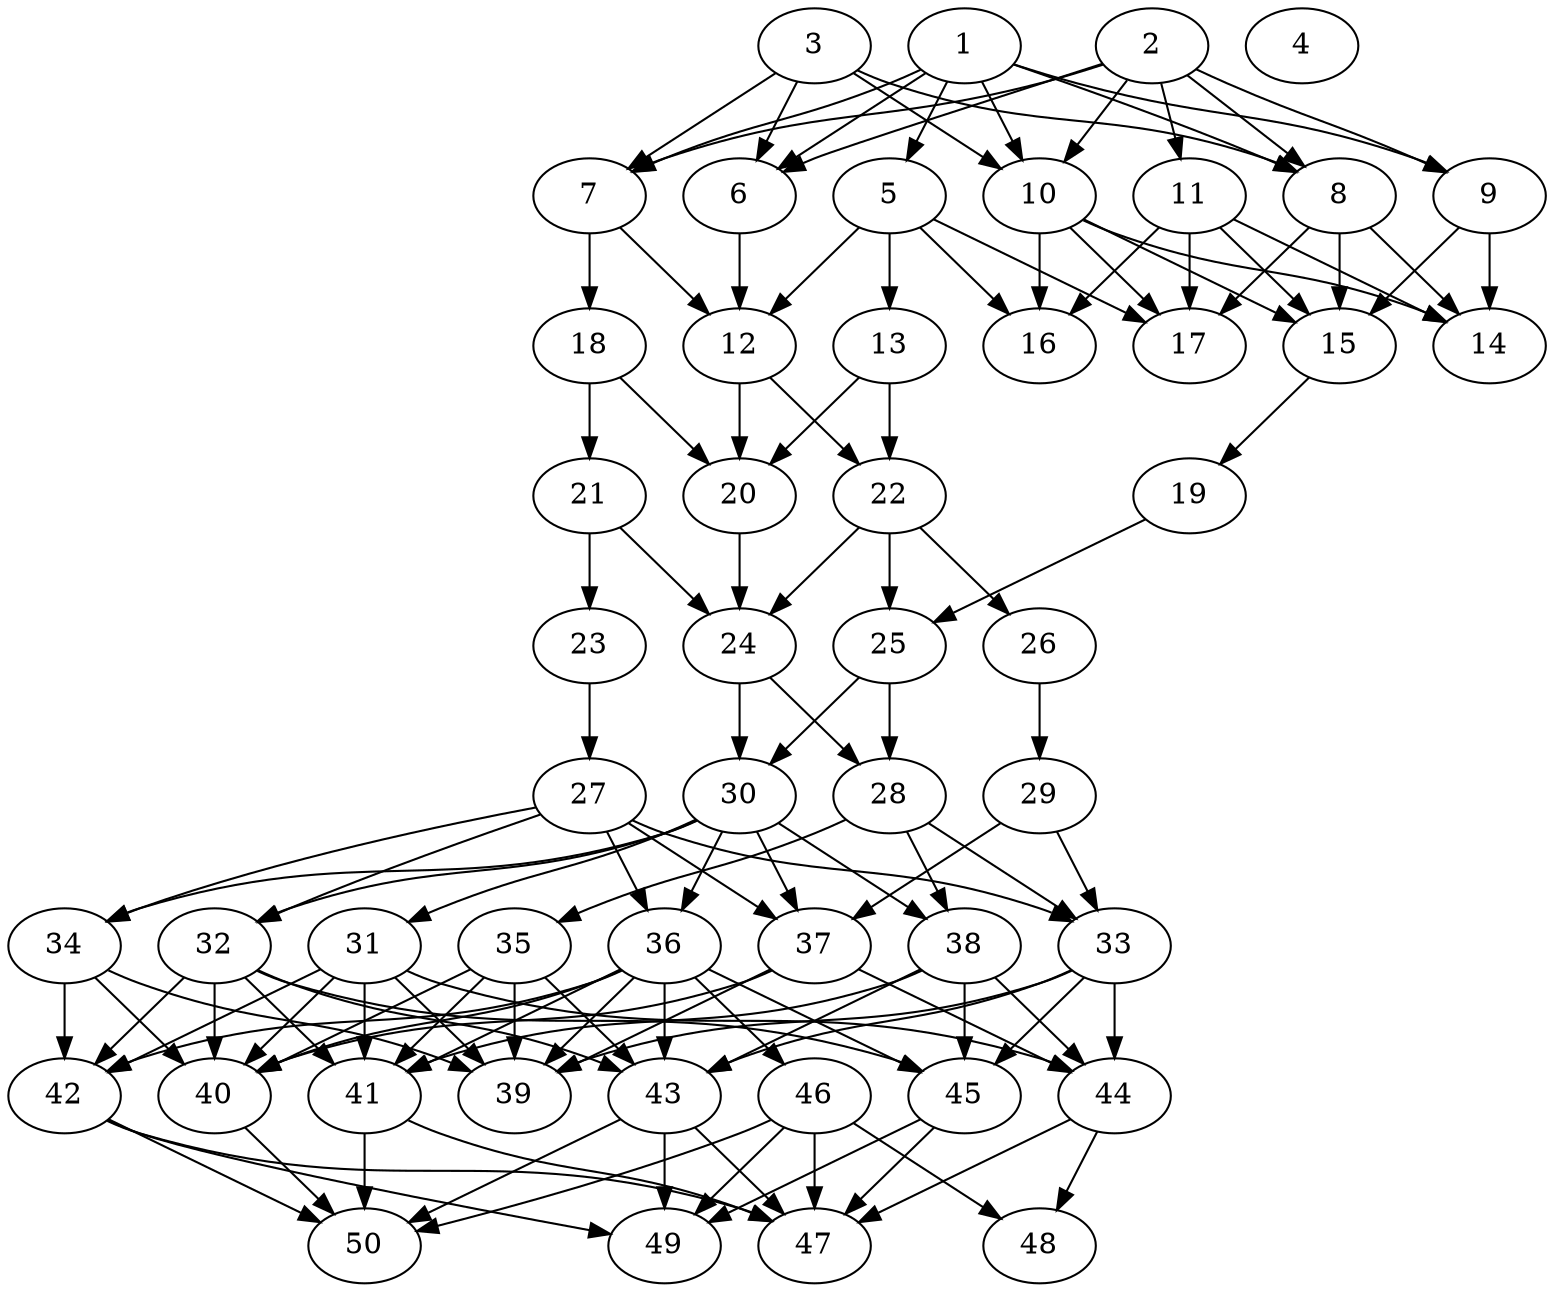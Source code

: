 // DAG automatically generated by daggen at Thu Oct  3 14:07:58 2019
// ./daggen --dot -n 50 --ccr 0.3 --fat 0.5 --regular 0.5 --density 0.7 --mindata 5242880 --maxdata 52428800 
digraph G {
  1 [size="147032747", alpha="0.12", expect_size="44109824"] 
  1 -> 5 [size ="44109824"]
  1 -> 6 [size ="44109824"]
  1 -> 7 [size ="44109824"]
  1 -> 8 [size ="44109824"]
  1 -> 9 [size ="44109824"]
  1 -> 10 [size ="44109824"]
  2 [size="63259307", alpha="0.15", expect_size="18977792"] 
  2 -> 6 [size ="18977792"]
  2 -> 7 [size ="18977792"]
  2 -> 8 [size ="18977792"]
  2 -> 9 [size ="18977792"]
  2 -> 10 [size ="18977792"]
  2 -> 11 [size ="18977792"]
  3 [size="79073280", alpha="0.18", expect_size="23721984"] 
  3 -> 6 [size ="23721984"]
  3 -> 7 [size ="23721984"]
  3 -> 8 [size ="23721984"]
  3 -> 10 [size ="23721984"]
  4 [size="92074667", alpha="0.10", expect_size="27622400"] 
  5 [size="135222613", alpha="0.06", expect_size="40566784"] 
  5 -> 12 [size ="40566784"]
  5 -> 13 [size ="40566784"]
  5 -> 16 [size ="40566784"]
  5 -> 17 [size ="40566784"]
  6 [size="173151573", alpha="0.13", expect_size="51945472"] 
  6 -> 12 [size ="51945472"]
  7 [size="129095680", alpha="0.16", expect_size="38728704"] 
  7 -> 12 [size ="38728704"]
  7 -> 18 [size ="38728704"]
  8 [size="80940373", alpha="0.07", expect_size="24282112"] 
  8 -> 14 [size ="24282112"]
  8 -> 15 [size ="24282112"]
  8 -> 17 [size ="24282112"]
  9 [size="170919253", alpha="0.10", expect_size="51275776"] 
  9 -> 14 [size ="51275776"]
  9 -> 15 [size ="51275776"]
  10 [size="29545813", alpha="0.05", expect_size="8863744"] 
  10 -> 14 [size ="8863744"]
  10 -> 15 [size ="8863744"]
  10 -> 16 [size ="8863744"]
  10 -> 17 [size ="8863744"]
  11 [size="86681600", alpha="0.05", expect_size="26004480"] 
  11 -> 14 [size ="26004480"]
  11 -> 15 [size ="26004480"]
  11 -> 16 [size ="26004480"]
  11 -> 17 [size ="26004480"]
  12 [size="20695040", alpha="0.05", expect_size="6208512"] 
  12 -> 20 [size ="6208512"]
  12 -> 22 [size ="6208512"]
  13 [size="137127253", alpha="0.14", expect_size="41138176"] 
  13 -> 20 [size ="41138176"]
  13 -> 22 [size ="41138176"]
  14 [size="124661760", alpha="0.02", expect_size="37398528"] 
  15 [size="48083627", alpha="0.02", expect_size="14425088"] 
  15 -> 19 [size ="14425088"]
  16 [size="94419627", alpha="0.03", expect_size="28325888"] 
  17 [size="42874880", alpha="0.16", expect_size="12862464"] 
  18 [size="164785493", alpha="0.11", expect_size="49435648"] 
  18 -> 20 [size ="49435648"]
  18 -> 21 [size ="49435648"]
  19 [size="62989653", alpha="0.10", expect_size="18896896"] 
  19 -> 25 [size ="18896896"]
  20 [size="144708267", alpha="0.04", expect_size="43412480"] 
  20 -> 24 [size ="43412480"]
  21 [size="23016107", alpha="0.14", expect_size="6904832"] 
  21 -> 23 [size ="6904832"]
  21 -> 24 [size ="6904832"]
  22 [size="59801600", alpha="0.10", expect_size="17940480"] 
  22 -> 24 [size ="17940480"]
  22 -> 25 [size ="17940480"]
  22 -> 26 [size ="17940480"]
  23 [size="97129813", alpha="0.14", expect_size="29138944"] 
  23 -> 27 [size ="29138944"]
  24 [size="46260907", alpha="0.07", expect_size="13878272"] 
  24 -> 28 [size ="13878272"]
  24 -> 30 [size ="13878272"]
  25 [size="62033920", alpha="0.16", expect_size="18610176"] 
  25 -> 28 [size ="18610176"]
  25 -> 30 [size ="18610176"]
  26 [size="74994347", alpha="0.04", expect_size="22498304"] 
  26 -> 29 [size ="22498304"]
  27 [size="95692800", alpha="0.06", expect_size="28707840"] 
  27 -> 32 [size ="28707840"]
  27 -> 33 [size ="28707840"]
  27 -> 34 [size ="28707840"]
  27 -> 36 [size ="28707840"]
  27 -> 37 [size ="28707840"]
  28 [size="62057813", alpha="0.16", expect_size="18617344"] 
  28 -> 33 [size ="18617344"]
  28 -> 35 [size ="18617344"]
  28 -> 38 [size ="18617344"]
  29 [size="149053440", alpha="0.06", expect_size="44716032"] 
  29 -> 33 [size ="44716032"]
  29 -> 37 [size ="44716032"]
  30 [size="73495893", alpha="0.18", expect_size="22048768"] 
  30 -> 31 [size ="22048768"]
  30 -> 32 [size ="22048768"]
  30 -> 34 [size ="22048768"]
  30 -> 36 [size ="22048768"]
  30 -> 37 [size ="22048768"]
  30 -> 38 [size ="22048768"]
  31 [size="105755307", alpha="0.18", expect_size="31726592"] 
  31 -> 39 [size ="31726592"]
  31 -> 40 [size ="31726592"]
  31 -> 41 [size ="31726592"]
  31 -> 42 [size ="31726592"]
  31 -> 44 [size ="31726592"]
  32 [size="60815360", alpha="0.19", expect_size="18244608"] 
  32 -> 40 [size ="18244608"]
  32 -> 41 [size ="18244608"]
  32 -> 42 [size ="18244608"]
  32 -> 43 [size ="18244608"]
  32 -> 45 [size ="18244608"]
  33 [size="141745493", alpha="0.14", expect_size="42523648"] 
  33 -> 39 [size ="42523648"]
  33 -> 43 [size ="42523648"]
  33 -> 44 [size ="42523648"]
  33 -> 45 [size ="42523648"]
  34 [size="95569920", alpha="0.04", expect_size="28670976"] 
  34 -> 39 [size ="28670976"]
  34 -> 40 [size ="28670976"]
  34 -> 42 [size ="28670976"]
  35 [size="154176853", alpha="0.17", expect_size="46253056"] 
  35 -> 39 [size ="46253056"]
  35 -> 40 [size ="46253056"]
  35 -> 41 [size ="46253056"]
  35 -> 43 [size ="46253056"]
  36 [size="120743253", alpha="0.00", expect_size="36222976"] 
  36 -> 39 [size ="36222976"]
  36 -> 40 [size ="36222976"]
  36 -> 41 [size ="36222976"]
  36 -> 42 [size ="36222976"]
  36 -> 43 [size ="36222976"]
  36 -> 45 [size ="36222976"]
  36 -> 46 [size ="36222976"]
  37 [size="150941013", alpha="0.07", expect_size="45282304"] 
  37 -> 39 [size ="45282304"]
  37 -> 40 [size ="45282304"]
  37 -> 44 [size ="45282304"]
  38 [size="41823573", alpha="0.12", expect_size="12547072"] 
  38 -> 41 [size ="12547072"]
  38 -> 43 [size ="12547072"]
  38 -> 44 [size ="12547072"]
  38 -> 45 [size ="12547072"]
  39 [size="171424427", alpha="0.03", expect_size="51427328"] 
  40 [size="64047787", alpha="0.10", expect_size="19214336"] 
  40 -> 50 [size ="19214336"]
  41 [size="46332587", alpha="0.17", expect_size="13899776"] 
  41 -> 47 [size ="13899776"]
  41 -> 50 [size ="13899776"]
  42 [size="30201173", alpha="0.11", expect_size="9060352"] 
  42 -> 47 [size ="9060352"]
  42 -> 49 [size ="9060352"]
  42 -> 50 [size ="9060352"]
  43 [size="18872320", alpha="0.14", expect_size="5661696"] 
  43 -> 47 [size ="5661696"]
  43 -> 49 [size ="5661696"]
  43 -> 50 [size ="5661696"]
  44 [size="131997013", alpha="0.01", expect_size="39599104"] 
  44 -> 47 [size ="39599104"]
  44 -> 48 [size ="39599104"]
  45 [size="162191360", alpha="0.13", expect_size="48657408"] 
  45 -> 47 [size ="48657408"]
  45 -> 49 [size ="48657408"]
  46 [size="140059307", alpha="0.13", expect_size="42017792"] 
  46 -> 47 [size ="42017792"]
  46 -> 48 [size ="42017792"]
  46 -> 49 [size ="42017792"]
  46 -> 50 [size ="42017792"]
  47 [size="142551040", alpha="0.03", expect_size="42765312"] 
  48 [size="37775360", alpha="0.19", expect_size="11332608"] 
  49 [size="130331307", alpha="0.11", expect_size="39099392"] 
  50 [size="151162880", alpha="0.10", expect_size="45348864"] 
}
